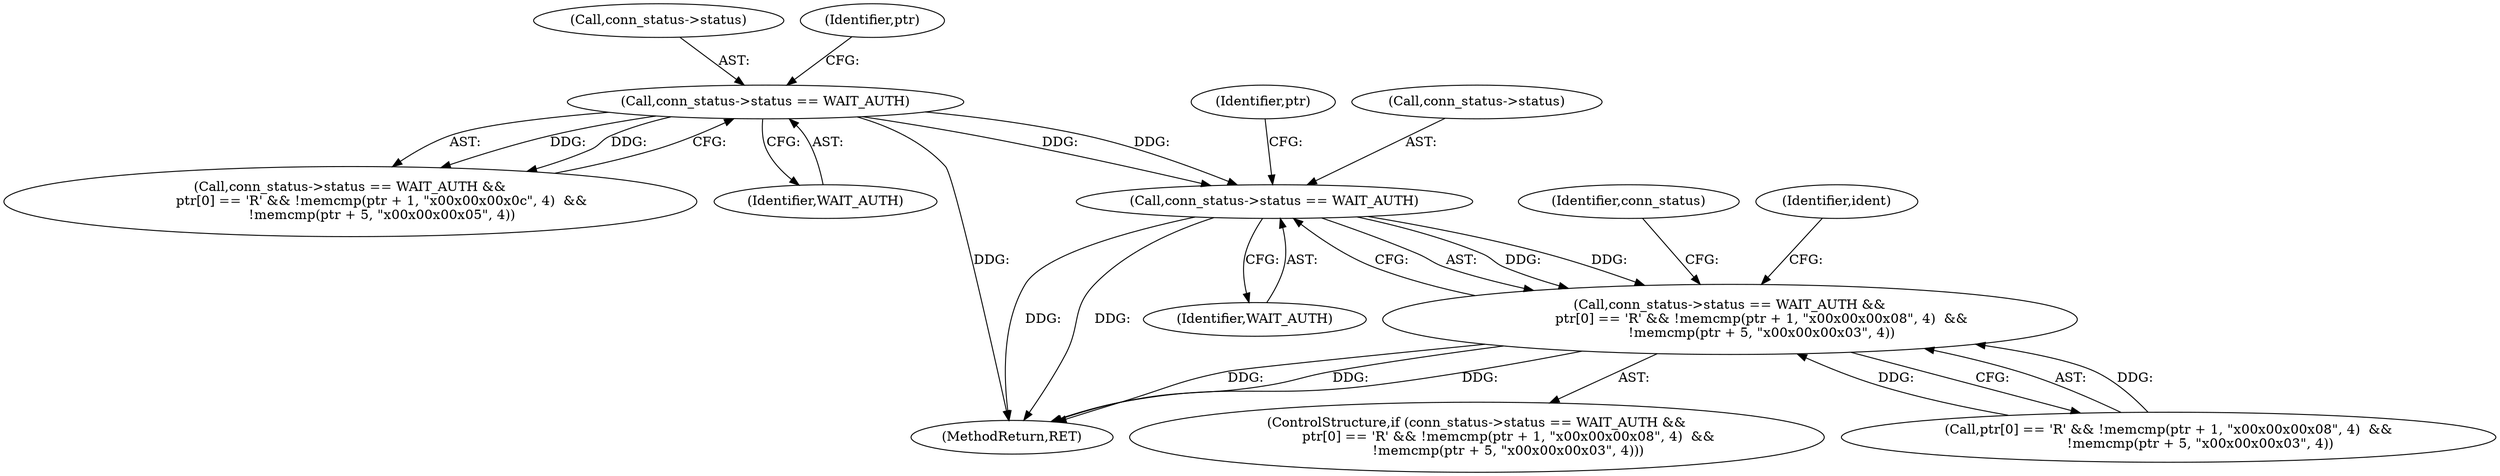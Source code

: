digraph "0_ettercap_e3abe7d7585ecc420a7cab73313216613aadad5a@pointer" {
"1000549" [label="(Call,conn_status->status == WAIT_AUTH)"];
"1000499" [label="(Call,conn_status->status == WAIT_AUTH)"];
"1000548" [label="(Call,conn_status->status == WAIT_AUTH &&\n               ptr[0] == 'R' && !memcmp(ptr + 1, \"\x00\x00\x00\x08\", 4)  &&\n               !memcmp(ptr + 5, \"\x00\x00\x00\x03\", 4))"];
"1000500" [label="(Call,conn_status->status)"];
"1000498" [label="(Call,conn_status->status == WAIT_AUTH &&\n               ptr[0] == 'R' && !memcmp(ptr + 1, \"\x00\x00\x00\x0c\", 4)  &&\n               !memcmp(ptr + 5, \"\x00\x00\x00\x05\", 4))"];
"1000548" [label="(Call,conn_status->status == WAIT_AUTH &&\n               ptr[0] == 'R' && !memcmp(ptr + 1, \"\x00\x00\x00\x08\", 4)  &&\n               !memcmp(ptr + 5, \"\x00\x00\x00\x03\", 4))"];
"1000554" [label="(Call,ptr[0] == 'R' && !memcmp(ptr + 1, \"\x00\x00\x00\x08\", 4)  &&\n               !memcmp(ptr + 5, \"\x00\x00\x00\x03\", 4))"];
"1000557" [label="(Identifier,ptr)"];
"1000549" [label="(Call,conn_status->status == WAIT_AUTH)"];
"1000578" [label="(Identifier,conn_status)"];
"1000503" [label="(Identifier,WAIT_AUTH)"];
"1000592" [label="(MethodReturn,RET)"];
"1000553" [label="(Identifier,WAIT_AUTH)"];
"1000499" [label="(Call,conn_status->status == WAIT_AUTH)"];
"1000589" [label="(Identifier,ident)"];
"1000507" [label="(Identifier,ptr)"];
"1000547" [label="(ControlStructure,if (conn_status->status == WAIT_AUTH &&\n               ptr[0] == 'R' && !memcmp(ptr + 1, \"\x00\x00\x00\x08\", 4)  &&\n               !memcmp(ptr + 5, \"\x00\x00\x00\x03\", 4)))"];
"1000550" [label="(Call,conn_status->status)"];
"1000549" -> "1000548"  [label="AST: "];
"1000549" -> "1000553"  [label="CFG: "];
"1000550" -> "1000549"  [label="AST: "];
"1000553" -> "1000549"  [label="AST: "];
"1000557" -> "1000549"  [label="CFG: "];
"1000548" -> "1000549"  [label="CFG: "];
"1000549" -> "1000592"  [label="DDG: "];
"1000549" -> "1000592"  [label="DDG: "];
"1000549" -> "1000548"  [label="DDG: "];
"1000549" -> "1000548"  [label="DDG: "];
"1000499" -> "1000549"  [label="DDG: "];
"1000499" -> "1000549"  [label="DDG: "];
"1000499" -> "1000498"  [label="AST: "];
"1000499" -> "1000503"  [label="CFG: "];
"1000500" -> "1000499"  [label="AST: "];
"1000503" -> "1000499"  [label="AST: "];
"1000507" -> "1000499"  [label="CFG: "];
"1000498" -> "1000499"  [label="CFG: "];
"1000499" -> "1000592"  [label="DDG: "];
"1000499" -> "1000498"  [label="DDG: "];
"1000499" -> "1000498"  [label="DDG: "];
"1000548" -> "1000547"  [label="AST: "];
"1000548" -> "1000554"  [label="CFG: "];
"1000554" -> "1000548"  [label="AST: "];
"1000578" -> "1000548"  [label="CFG: "];
"1000589" -> "1000548"  [label="CFG: "];
"1000548" -> "1000592"  [label="DDG: "];
"1000548" -> "1000592"  [label="DDG: "];
"1000548" -> "1000592"  [label="DDG: "];
"1000554" -> "1000548"  [label="DDG: "];
"1000554" -> "1000548"  [label="DDG: "];
}
